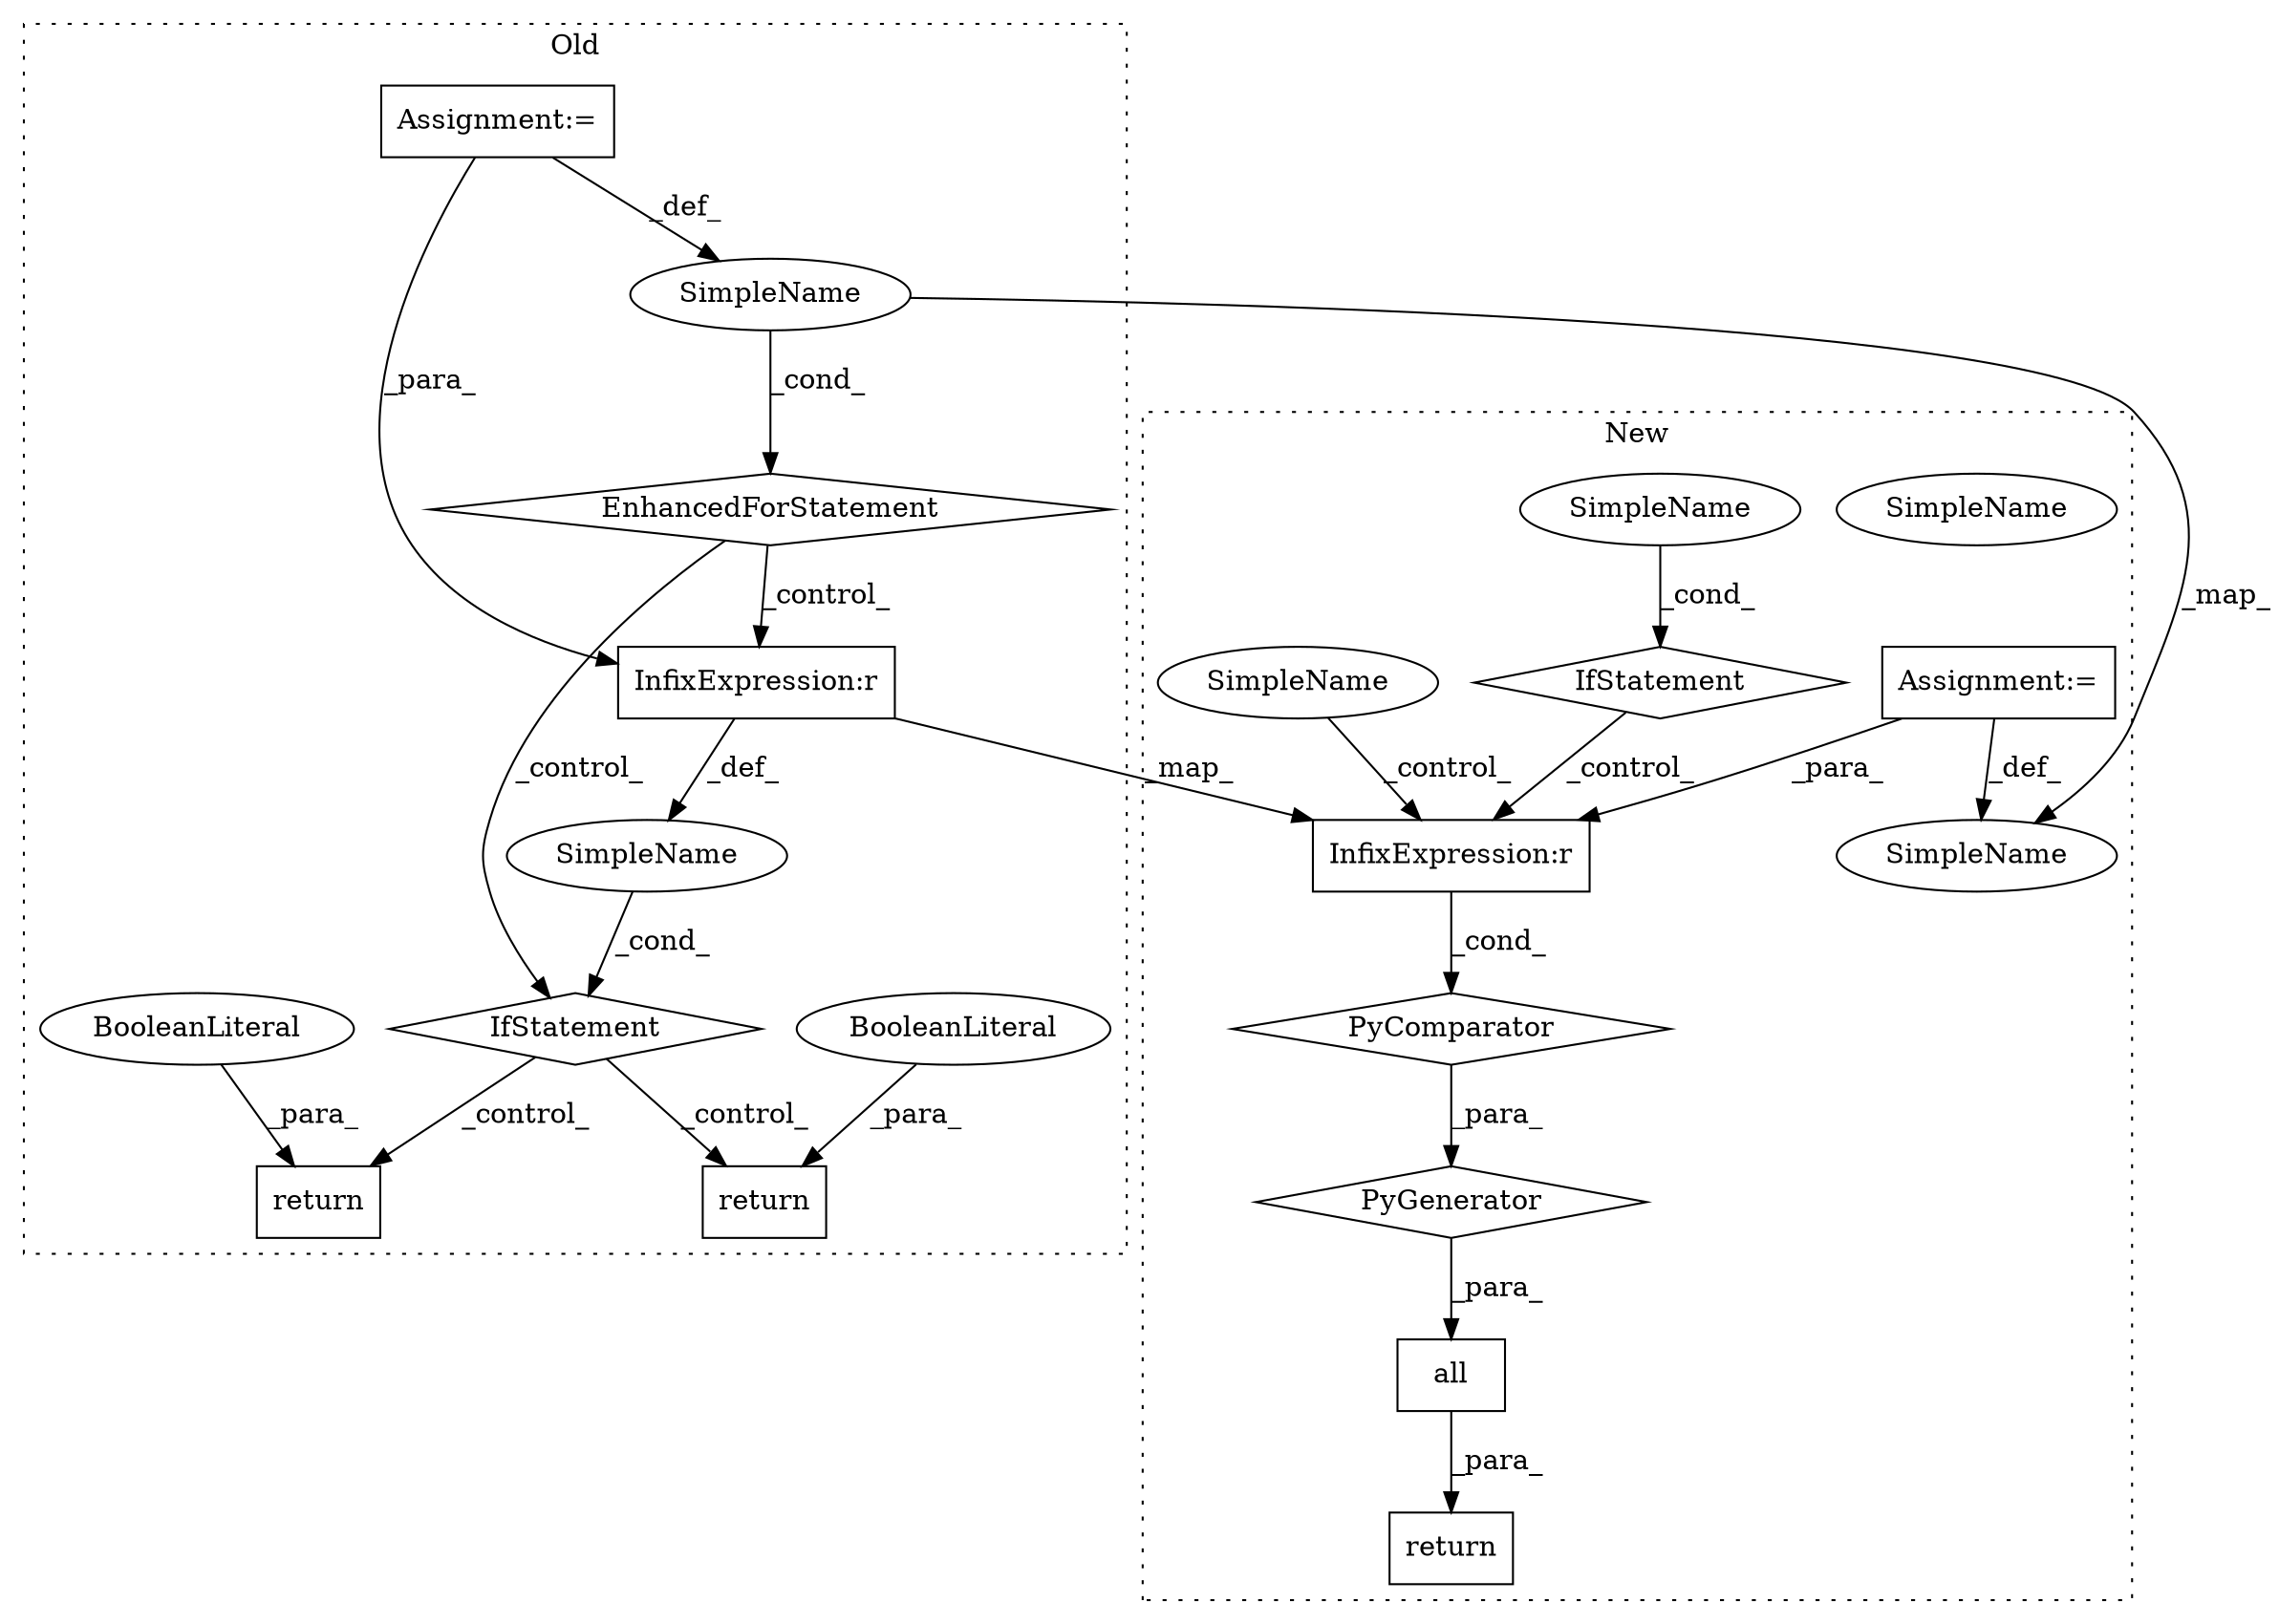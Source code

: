digraph G {
subgraph cluster0 {
1 [label="EnhancedForStatement" a="70" s="1088,1157" l="53,2" shape="diamond"];
3 [label="Assignment:=" a="7" s="1088,1157" l="53,2" shape="box"];
7 [label="IfStatement" a="25" s="1250,1263" l="4,2" shape="diamond"];
8 [label="SimpleName" a="42" s="1147" l="3" shape="ellipse"];
11 [label="SimpleName" a="42" s="" l="" shape="ellipse"];
12 [label="return" a="41" s="1319" l="7" shape="box"];
13 [label="BooleanLiteral" a="9" s="1326" l="4" shape="ellipse"];
14 [label="return" a="41" s="1277" l="7" shape="box"];
15 [label="BooleanLiteral" a="9" s="1284" l="5" shape="ellipse"];
16 [label="InfixExpression:r" a="27" s="1258" l="4" shape="box"];
label = "Old";
style="dotted";
}
subgraph cluster1 {
2 [label="all" a="32" s="1095,1303" l="13,-3" shape="box"];
4 [label="Assignment:=" a="7" s="1275" l="22" shape="box"];
5 [label="PyComparator" a="113" s="1275" l="22" shape="diamond"];
6 [label="PyGenerator" a="107" s="1108" l="195" shape="diamond"];
9 [label="SimpleName" a="42" s="1278" l="3" shape="ellipse"];
10 [label="return" a="41" s="1088" l="7" shape="box"];
17 [label="InfixExpression:r" a="27" s="1126" l="4" shape="box"];
18 [label="SimpleName" a="42" s="1292" l="5" shape="ellipse"];
19 [label="IfStatement" a="25" s="1275" l="22" shape="diamond"];
20 [label="SimpleName" a="42" s="1292" l="5" shape="ellipse"];
21 [label="SimpleName" a="42" s="1207" l="5" shape="ellipse"];
label = "New";
style="dotted";
}
1 -> 16 [label="_control_"];
1 -> 7 [label="_control_"];
2 -> 10 [label="_para_"];
3 -> 8 [label="_def_"];
3 -> 16 [label="_para_"];
4 -> 9 [label="_def_"];
4 -> 17 [label="_para_"];
5 -> 6 [label="_para_"];
6 -> 2 [label="_para_"];
7 -> 12 [label="_control_"];
7 -> 14 [label="_control_"];
8 -> 9 [label="_map_"];
8 -> 1 [label="_cond_"];
11 -> 7 [label="_cond_"];
13 -> 12 [label="_para_"];
15 -> 14 [label="_para_"];
16 -> 17 [label="_map_"];
16 -> 11 [label="_def_"];
17 -> 5 [label="_cond_"];
19 -> 17 [label="_control_"];
20 -> 19 [label="_cond_"];
21 -> 17 [label="_control_"];
}